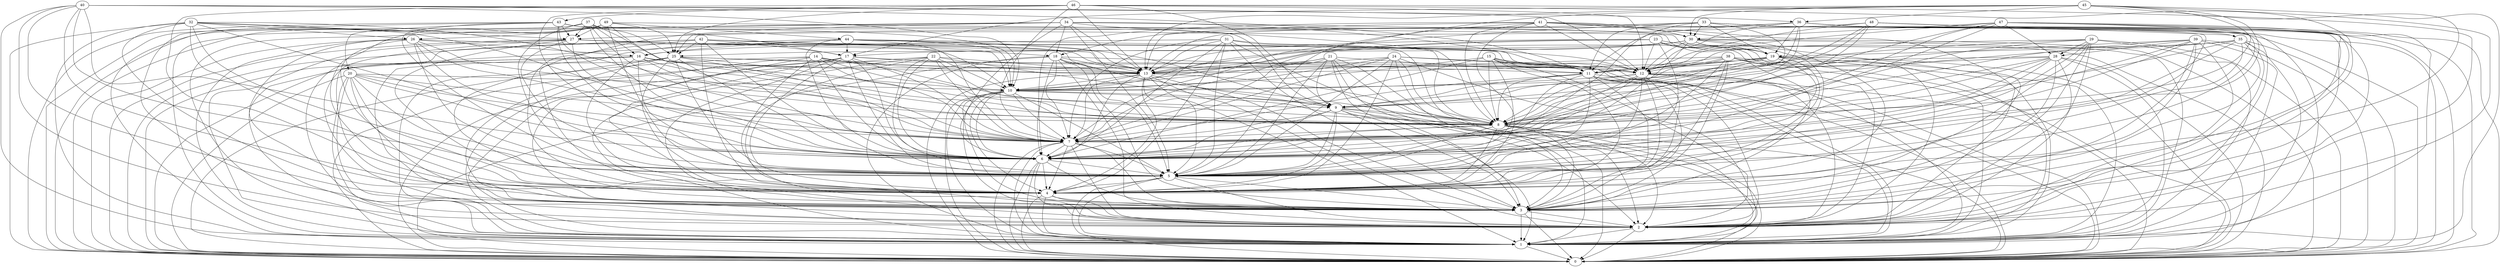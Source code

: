 /* Created by igraph 0.6.5 */
digraph {
  0;
  1;
  2;
  3;
  4;
  5;
  6;
  7;
  8;
  9;
  10;
  11;
  12;
  13;
  14;
  15;
  16;
  17;
  18;
  19;
  20;
  21;
  22;
  23;
  24;
  25;
  26;
  27;
  28;
  29;
  30;
  31;
  32;
  33;
  34;
  35;
  36;
  37;
  38;
  39;
  40;
  41;
  42;
  43;
  44;
  45;
  46;
  47;
  48;
  49;

  1 -> 0;
  2 -> 0;
  2 -> 1;
  3 -> 0;
  3 -> 1;
  3 -> 2;
  4 -> 0;
  4 -> 1;
  4 -> 2;
  4 -> 3;
  5 -> 0;
  5 -> 1;
  5 -> 2;
  5 -> 3;
  5 -> 4;
  6 -> 0;
  6 -> 1;
  6 -> 2;
  6 -> 3;
  6 -> 4;
  6 -> 5;
  7 -> 0;
  7 -> 1;
  7 -> 2;
  7 -> 3;
  7 -> 4;
  7 -> 5;
  7 -> 6;
  8 -> 0;
  8 -> 1;
  8 -> 2;
  8 -> 3;
  8 -> 4;
  8 -> 5;
  8 -> 6;
  8 -> 7;
  9 -> 0;
  9 -> 1;
  9 -> 2;
  9 -> 3;
  9 -> 4;
  9 -> 5;
  9 -> 6;
  9 -> 7;
  9 -> 8;
  10 -> 0;
  10 -> 1;
  10 -> 2;
  10 -> 3;
  10 -> 4;
  10 -> 5;
  10 -> 6;
  10 -> 7;
  10 -> 8;
  10 -> 9;
  11 -> 2;
  11 -> 6;
  11 -> 8;
  11 -> 4;
  11 -> 3;
  11 -> 1;
  11 -> 7;
  11 -> 5;
  11 -> 0;
  11 -> 9;
  12 -> 0;
  12 -> 7;
  12 -> 2;
  12 -> 1;
  12 -> 6;
  12 -> 3;
  12 -> 4;
  12 -> 10;
  12 -> 5;
  12 -> 8;
  13 -> 1;
  13 -> 6;
  13 -> 0;
  13 -> 3;
  13 -> 5;
  13 -> 8;
  13 -> 4;
  13 -> 7;
  13 -> 2;
  13 -> 10;
  14 -> 1;
  14 -> 0;
  14 -> 6;
  14 -> 4;
  14 -> 7;
  14 -> 9;
  14 -> 2;
  14 -> 12;
  14 -> 13;
  14 -> 8;
  15 -> 2;
  15 -> 4;
  15 -> 11;
  15 -> 0;
  15 -> 6;
  15 -> 8;
  15 -> 12;
  15 -> 1;
  15 -> 5;
  15 -> 10;
  16 -> 13;
  16 -> 10;
  16 -> 12;
  16 -> 8;
  16 -> 0;
  16 -> 1;
  16 -> 2;
  16 -> 4;
  16 -> 5;
  16 -> 7;
  17 -> 2;
  17 -> 6;
  17 -> 13;
  17 -> 3;
  17 -> 0;
  17 -> 4;
  17 -> 12;
  17 -> 7;
  17 -> 1;
  17 -> 5;
  18 -> 1;
  18 -> 8;
  18 -> 2;
  18 -> 11;
  18 -> 0;
  18 -> 3;
  18 -> 5;
  18 -> 13;
  18 -> 6;
  18 -> 7;
  19 -> 7;
  19 -> 11;
  19 -> 12;
  19 -> 13;
  19 -> 4;
  19 -> 2;
  19 -> 5;
  19 -> 1;
  19 -> 8;
  19 -> 0;
  20 -> 0;
  20 -> 6;
  20 -> 8;
  20 -> 1;
  20 -> 5;
  20 -> 4;
  20 -> 10;
  20 -> 3;
  20 -> 7;
  20 -> 2;
  21 -> 1;
  21 -> 9;
  21 -> 8;
  21 -> 5;
  21 -> 0;
  21 -> 3;
  21 -> 11;
  21 -> 13;
  21 -> 7;
  21 -> 10;
  22 -> 6;
  22 -> 3;
  22 -> 0;
  22 -> 1;
  22 -> 10;
  22 -> 7;
  22 -> 8;
  22 -> 9;
  22 -> 13;
  22 -> 5;
  23 -> 10;
  23 -> 5;
  23 -> 13;
  23 -> 3;
  23 -> 2;
  23 -> 1;
  23 -> 0;
  23 -> 7;
  23 -> 19;
  23 -> 12;
  24 -> 1;
  24 -> 12;
  24 -> 3;
  24 -> 10;
  24 -> 8;
  24 -> 13;
  24 -> 5;
  24 -> 0;
  24 -> 4;
  24 -> 7;
  25 -> 8;
  25 -> 4;
  25 -> 12;
  25 -> 1;
  25 -> 7;
  25 -> 13;
  25 -> 3;
  25 -> 5;
  25 -> 6;
  25 -> 0;
  26 -> 5;
  26 -> 3;
  26 -> 16;
  26 -> 6;
  26 -> 8;
  26 -> 1;
  26 -> 4;
  26 -> 7;
  26 -> 0;
  26 -> 10;
  27 -> 18;
  27 -> 1;
  27 -> 11;
  27 -> 3;
  27 -> 5;
  27 -> 13;
  27 -> 9;
  27 -> 0;
  27 -> 6;
  27 -> 4;
  28 -> 0;
  28 -> 8;
  28 -> 6;
  28 -> 5;
  28 -> 7;
  28 -> 11;
  28 -> 2;
  28 -> 1;
  28 -> 12;
  28 -> 3;
  29 -> 28;
  29 -> 1;
  29 -> 0;
  29 -> 8;
  29 -> 5;
  29 -> 12;
  29 -> 4;
  29 -> 10;
  29 -> 2;
  29 -> 3;
  30 -> 1;
  30 -> 6;
  30 -> 25;
  30 -> 3;
  30 -> 13;
  30 -> 17;
  30 -> 12;
  30 -> 4;
  30 -> 0;
  30 -> 19;
  31 -> 6;
  31 -> 7;
  31 -> 0;
  31 -> 5;
  31 -> 4;
  31 -> 3;
  31 -> 2;
  31 -> 16;
  31 -> 8;
  31 -> 13;
  32 -> 1;
  32 -> 7;
  32 -> 0;
  32 -> 5;
  32 -> 26;
  32 -> 8;
  32 -> 27;
  32 -> 4;
  32 -> 3;
  32 -> 6;
  33 -> 0;
  33 -> 1;
  33 -> 19;
  33 -> 6;
  33 -> 11;
  33 -> 30;
  33 -> 8;
  33 -> 13;
  33 -> 2;
  33 -> 7;
  34 -> 5;
  34 -> 18;
  34 -> 8;
  34 -> 4;
  34 -> 6;
  34 -> 1;
  34 -> 0;
  34 -> 11;
  34 -> 30;
  34 -> 13;
  35 -> 13;
  35 -> 0;
  35 -> 1;
  35 -> 5;
  35 -> 2;
  35 -> 9;
  35 -> 3;
  35 -> 8;
  35 -> 19;
  35 -> 6;
  36 -> 19;
  36 -> 12;
  36 -> 9;
  36 -> 2;
  36 -> 5;
  36 -> 0;
  36 -> 8;
  36 -> 35;
  36 -> 13;
  36 -> 11;
  37 -> 8;
  37 -> 0;
  37 -> 5;
  37 -> 25;
  37 -> 1;
  37 -> 9;
  37 -> 16;
  37 -> 27;
  37 -> 6;
  37 -> 7;
  38 -> 13;
  38 -> 12;
  38 -> 0;
  38 -> 2;
  38 -> 4;
  38 -> 6;
  38 -> 3;
  38 -> 8;
  38 -> 11;
  38 -> 1;
  39 -> 1;
  39 -> 2;
  39 -> 3;
  39 -> 8;
  39 -> 4;
  39 -> 28;
  39 -> 9;
  39 -> 5;
  39 -> 0;
  39 -> 6;
  40 -> 10;
  40 -> 5;
  40 -> 2;
  40 -> 11;
  40 -> 36;
  40 -> 3;
  40 -> 12;
  40 -> 4;
  40 -> 6;
  40 -> 1;
  41 -> 1;
  41 -> 0;
  41 -> 12;
  41 -> 3;
  41 -> 8;
  41 -> 30;
  41 -> 5;
  41 -> 6;
  41 -> 4;
  41 -> 18;
  42 -> 12;
  42 -> 5;
  42 -> 3;
  42 -> 17;
  42 -> 4;
  42 -> 10;
  42 -> 1;
  42 -> 13;
  42 -> 25;
  42 -> 0;
  43 -> 2;
  43 -> 0;
  43 -> 20;
  43 -> 7;
  43 -> 6;
  43 -> 19;
  43 -> 27;
  43 -> 17;
  43 -> 10;
  43 -> 5;
  44 -> 9;
  44 -> 12;
  44 -> 10;
  44 -> 13;
  44 -> 6;
  44 -> 16;
  44 -> 7;
  44 -> 2;
  44 -> 4;
  44 -> 17;
  45 -> 6;
  45 -> 13;
  45 -> 36;
  45 -> 17;
  45 -> 4;
  45 -> 1;
  45 -> 10;
  45 -> 8;
  45 -> 2;
  45 -> 30;
  46 -> 2;
  46 -> 13;
  46 -> 7;
  46 -> 6;
  46 -> 9;
  46 -> 3;
  46 -> 4;
  46 -> 12;
  46 -> 25;
  46 -> 43;
  47 -> 6;
  47 -> 12;
  47 -> 5;
  47 -> 8;
  47 -> 28;
  47 -> 0;
  47 -> 7;
  47 -> 1;
  47 -> 3;
  47 -> 30;
  48 -> 0;
  48 -> 12;
  48 -> 35;
  48 -> 9;
  48 -> 7;
  48 -> 27;
  48 -> 2;
  48 -> 3;
  48 -> 8;
  48 -> 25;
  49 -> 27;
  49 -> 25;
  49 -> 1;
  49 -> 26;
  49 -> 7;
  49 -> 19;
  49 -> 3;
  49 -> 0;
  49 -> 5;
  49 -> 44;
}
